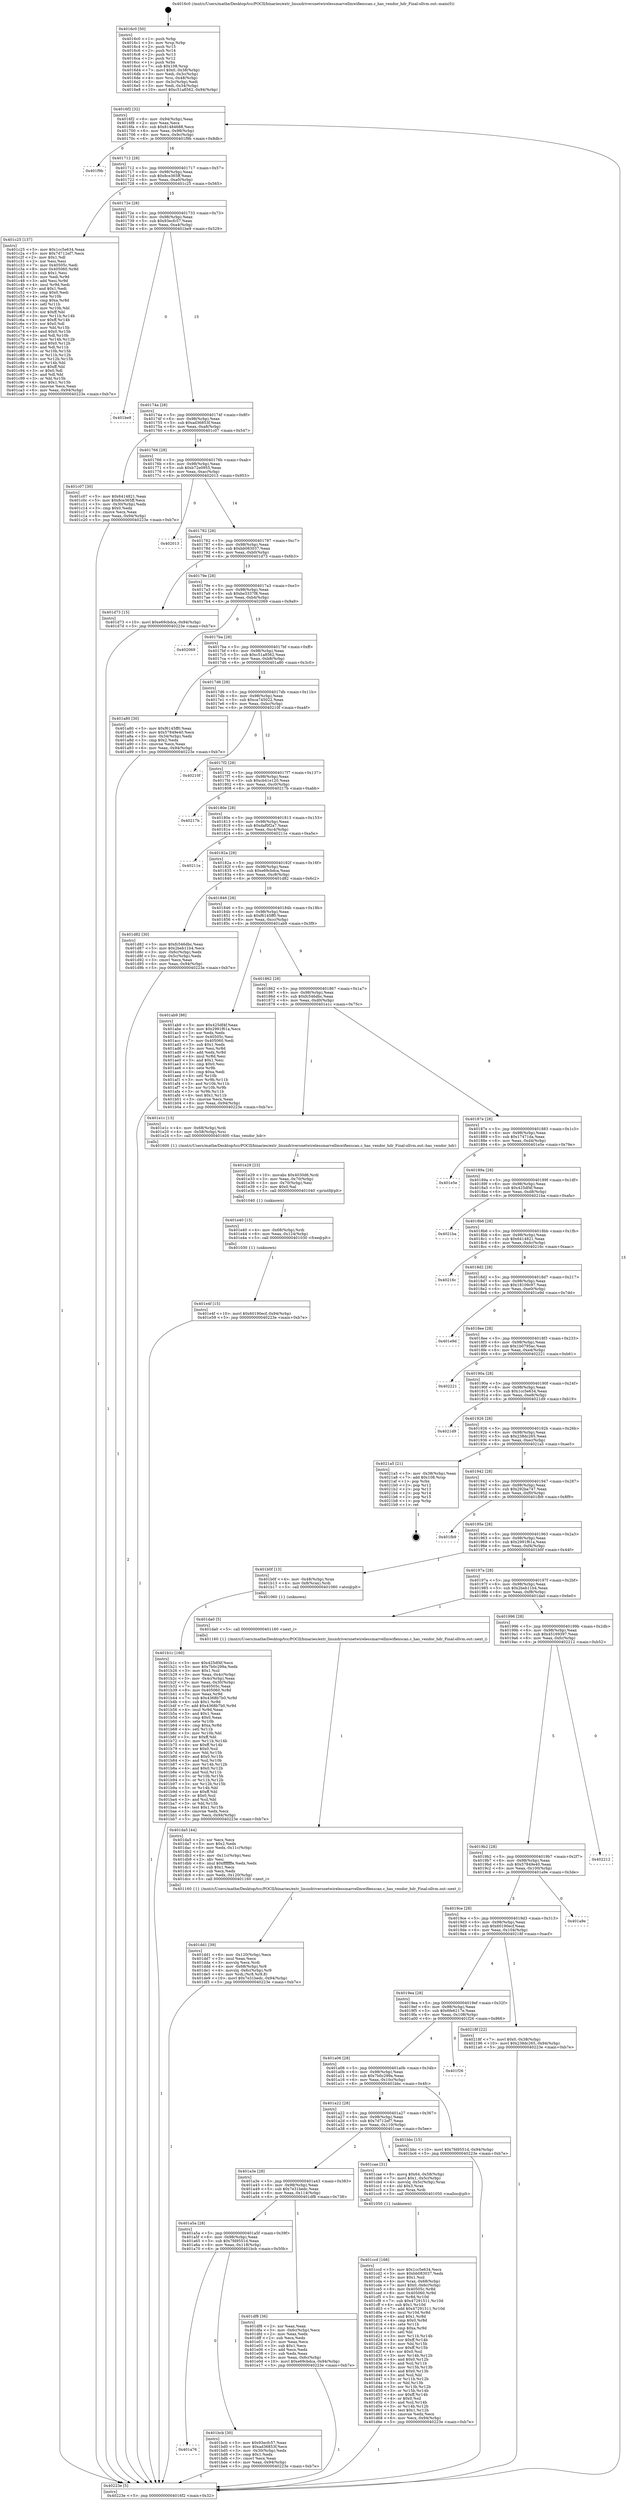 digraph "0x4016c0" {
  label = "0x4016c0 (/mnt/c/Users/mathe/Desktop/tcc/POCII/binaries/extr_linuxdriversnetwirelessmarvellmwifiexscan.c_has_vendor_hdr_Final-ollvm.out::main(0))"
  labelloc = "t"
  node[shape=record]

  Entry [label="",width=0.3,height=0.3,shape=circle,fillcolor=black,style=filled]
  "0x4016f2" [label="{
     0x4016f2 [32]\l
     | [instrs]\l
     &nbsp;&nbsp;0x4016f2 \<+6\>: mov -0x94(%rbp),%eax\l
     &nbsp;&nbsp;0x4016f8 \<+2\>: mov %eax,%ecx\l
     &nbsp;&nbsp;0x4016fa \<+6\>: sub $0x81484688,%ecx\l
     &nbsp;&nbsp;0x401700 \<+6\>: mov %eax,-0x98(%rbp)\l
     &nbsp;&nbsp;0x401706 \<+6\>: mov %ecx,-0x9c(%rbp)\l
     &nbsp;&nbsp;0x40170c \<+6\>: je 0000000000401f9b \<main+0x8db\>\l
  }"]
  "0x401f9b" [label="{
     0x401f9b\l
  }", style=dashed]
  "0x401712" [label="{
     0x401712 [28]\l
     | [instrs]\l
     &nbsp;&nbsp;0x401712 \<+5\>: jmp 0000000000401717 \<main+0x57\>\l
     &nbsp;&nbsp;0x401717 \<+6\>: mov -0x98(%rbp),%eax\l
     &nbsp;&nbsp;0x40171d \<+5\>: sub $0x8ce365ff,%eax\l
     &nbsp;&nbsp;0x401722 \<+6\>: mov %eax,-0xa0(%rbp)\l
     &nbsp;&nbsp;0x401728 \<+6\>: je 0000000000401c25 \<main+0x565\>\l
  }"]
  Exit [label="",width=0.3,height=0.3,shape=circle,fillcolor=black,style=filled,peripheries=2]
  "0x401c25" [label="{
     0x401c25 [137]\l
     | [instrs]\l
     &nbsp;&nbsp;0x401c25 \<+5\>: mov $0x1cc5e634,%eax\l
     &nbsp;&nbsp;0x401c2a \<+5\>: mov $0x7d712ef7,%ecx\l
     &nbsp;&nbsp;0x401c2f \<+2\>: mov $0x1,%dl\l
     &nbsp;&nbsp;0x401c31 \<+2\>: xor %esi,%esi\l
     &nbsp;&nbsp;0x401c33 \<+7\>: mov 0x40505c,%edi\l
     &nbsp;&nbsp;0x401c3a \<+8\>: mov 0x405060,%r8d\l
     &nbsp;&nbsp;0x401c42 \<+3\>: sub $0x1,%esi\l
     &nbsp;&nbsp;0x401c45 \<+3\>: mov %edi,%r9d\l
     &nbsp;&nbsp;0x401c48 \<+3\>: add %esi,%r9d\l
     &nbsp;&nbsp;0x401c4b \<+4\>: imul %r9d,%edi\l
     &nbsp;&nbsp;0x401c4f \<+3\>: and $0x1,%edi\l
     &nbsp;&nbsp;0x401c52 \<+3\>: cmp $0x0,%edi\l
     &nbsp;&nbsp;0x401c55 \<+4\>: sete %r10b\l
     &nbsp;&nbsp;0x401c59 \<+4\>: cmp $0xa,%r8d\l
     &nbsp;&nbsp;0x401c5d \<+4\>: setl %r11b\l
     &nbsp;&nbsp;0x401c61 \<+3\>: mov %r10b,%bl\l
     &nbsp;&nbsp;0x401c64 \<+3\>: xor $0xff,%bl\l
     &nbsp;&nbsp;0x401c67 \<+3\>: mov %r11b,%r14b\l
     &nbsp;&nbsp;0x401c6a \<+4\>: xor $0xff,%r14b\l
     &nbsp;&nbsp;0x401c6e \<+3\>: xor $0x0,%dl\l
     &nbsp;&nbsp;0x401c71 \<+3\>: mov %bl,%r15b\l
     &nbsp;&nbsp;0x401c74 \<+4\>: and $0x0,%r15b\l
     &nbsp;&nbsp;0x401c78 \<+3\>: and %dl,%r10b\l
     &nbsp;&nbsp;0x401c7b \<+3\>: mov %r14b,%r12b\l
     &nbsp;&nbsp;0x401c7e \<+4\>: and $0x0,%r12b\l
     &nbsp;&nbsp;0x401c82 \<+3\>: and %dl,%r11b\l
     &nbsp;&nbsp;0x401c85 \<+3\>: or %r10b,%r15b\l
     &nbsp;&nbsp;0x401c88 \<+3\>: or %r11b,%r12b\l
     &nbsp;&nbsp;0x401c8b \<+3\>: xor %r12b,%r15b\l
     &nbsp;&nbsp;0x401c8e \<+3\>: or %r14b,%bl\l
     &nbsp;&nbsp;0x401c91 \<+3\>: xor $0xff,%bl\l
     &nbsp;&nbsp;0x401c94 \<+3\>: or $0x0,%dl\l
     &nbsp;&nbsp;0x401c97 \<+2\>: and %dl,%bl\l
     &nbsp;&nbsp;0x401c99 \<+3\>: or %bl,%r15b\l
     &nbsp;&nbsp;0x401c9c \<+4\>: test $0x1,%r15b\l
     &nbsp;&nbsp;0x401ca0 \<+3\>: cmovne %ecx,%eax\l
     &nbsp;&nbsp;0x401ca3 \<+6\>: mov %eax,-0x94(%rbp)\l
     &nbsp;&nbsp;0x401ca9 \<+5\>: jmp 000000000040223e \<main+0xb7e\>\l
  }"]
  "0x40172e" [label="{
     0x40172e [28]\l
     | [instrs]\l
     &nbsp;&nbsp;0x40172e \<+5\>: jmp 0000000000401733 \<main+0x73\>\l
     &nbsp;&nbsp;0x401733 \<+6\>: mov -0x98(%rbp),%eax\l
     &nbsp;&nbsp;0x401739 \<+5\>: sub $0x93ecfc57,%eax\l
     &nbsp;&nbsp;0x40173e \<+6\>: mov %eax,-0xa4(%rbp)\l
     &nbsp;&nbsp;0x401744 \<+6\>: je 0000000000401be9 \<main+0x529\>\l
  }"]
  "0x401e4f" [label="{
     0x401e4f [15]\l
     | [instrs]\l
     &nbsp;&nbsp;0x401e4f \<+10\>: movl $0x60190ecf,-0x94(%rbp)\l
     &nbsp;&nbsp;0x401e59 \<+5\>: jmp 000000000040223e \<main+0xb7e\>\l
  }"]
  "0x401be9" [label="{
     0x401be9\l
  }", style=dashed]
  "0x40174a" [label="{
     0x40174a [28]\l
     | [instrs]\l
     &nbsp;&nbsp;0x40174a \<+5\>: jmp 000000000040174f \<main+0x8f\>\l
     &nbsp;&nbsp;0x40174f \<+6\>: mov -0x98(%rbp),%eax\l
     &nbsp;&nbsp;0x401755 \<+5\>: sub $0xad36853f,%eax\l
     &nbsp;&nbsp;0x40175a \<+6\>: mov %eax,-0xa8(%rbp)\l
     &nbsp;&nbsp;0x401760 \<+6\>: je 0000000000401c07 \<main+0x547\>\l
  }"]
  "0x401e40" [label="{
     0x401e40 [15]\l
     | [instrs]\l
     &nbsp;&nbsp;0x401e40 \<+4\>: mov -0x68(%rbp),%rdi\l
     &nbsp;&nbsp;0x401e44 \<+6\>: mov %eax,-0x124(%rbp)\l
     &nbsp;&nbsp;0x401e4a \<+5\>: call 0000000000401030 \<free@plt\>\l
     | [calls]\l
     &nbsp;&nbsp;0x401030 \{1\} (unknown)\l
  }"]
  "0x401c07" [label="{
     0x401c07 [30]\l
     | [instrs]\l
     &nbsp;&nbsp;0x401c07 \<+5\>: mov $0x6414821,%eax\l
     &nbsp;&nbsp;0x401c0c \<+5\>: mov $0x8ce365ff,%ecx\l
     &nbsp;&nbsp;0x401c11 \<+3\>: mov -0x30(%rbp),%edx\l
     &nbsp;&nbsp;0x401c14 \<+3\>: cmp $0x0,%edx\l
     &nbsp;&nbsp;0x401c17 \<+3\>: cmove %ecx,%eax\l
     &nbsp;&nbsp;0x401c1a \<+6\>: mov %eax,-0x94(%rbp)\l
     &nbsp;&nbsp;0x401c20 \<+5\>: jmp 000000000040223e \<main+0xb7e\>\l
  }"]
  "0x401766" [label="{
     0x401766 [28]\l
     | [instrs]\l
     &nbsp;&nbsp;0x401766 \<+5\>: jmp 000000000040176b \<main+0xab\>\l
     &nbsp;&nbsp;0x40176b \<+6\>: mov -0x98(%rbp),%eax\l
     &nbsp;&nbsp;0x401771 \<+5\>: sub $0xb72e0955,%eax\l
     &nbsp;&nbsp;0x401776 \<+6\>: mov %eax,-0xac(%rbp)\l
     &nbsp;&nbsp;0x40177c \<+6\>: je 0000000000402013 \<main+0x953\>\l
  }"]
  "0x401e29" [label="{
     0x401e29 [23]\l
     | [instrs]\l
     &nbsp;&nbsp;0x401e29 \<+10\>: movabs $0x4030d6,%rdi\l
     &nbsp;&nbsp;0x401e33 \<+3\>: mov %eax,-0x70(%rbp)\l
     &nbsp;&nbsp;0x401e36 \<+3\>: mov -0x70(%rbp),%esi\l
     &nbsp;&nbsp;0x401e39 \<+2\>: mov $0x0,%al\l
     &nbsp;&nbsp;0x401e3b \<+5\>: call 0000000000401040 \<printf@plt\>\l
     | [calls]\l
     &nbsp;&nbsp;0x401040 \{1\} (unknown)\l
  }"]
  "0x402013" [label="{
     0x402013\l
  }", style=dashed]
  "0x401782" [label="{
     0x401782 [28]\l
     | [instrs]\l
     &nbsp;&nbsp;0x401782 \<+5\>: jmp 0000000000401787 \<main+0xc7\>\l
     &nbsp;&nbsp;0x401787 \<+6\>: mov -0x98(%rbp),%eax\l
     &nbsp;&nbsp;0x40178d \<+5\>: sub $0xbb083037,%eax\l
     &nbsp;&nbsp;0x401792 \<+6\>: mov %eax,-0xb0(%rbp)\l
     &nbsp;&nbsp;0x401798 \<+6\>: je 0000000000401d73 \<main+0x6b3\>\l
  }"]
  "0x401dd1" [label="{
     0x401dd1 [39]\l
     | [instrs]\l
     &nbsp;&nbsp;0x401dd1 \<+6\>: mov -0x120(%rbp),%ecx\l
     &nbsp;&nbsp;0x401dd7 \<+3\>: imul %eax,%ecx\l
     &nbsp;&nbsp;0x401dda \<+3\>: movslq %ecx,%rdi\l
     &nbsp;&nbsp;0x401ddd \<+4\>: mov -0x68(%rbp),%r8\l
     &nbsp;&nbsp;0x401de1 \<+4\>: movslq -0x6c(%rbp),%r9\l
     &nbsp;&nbsp;0x401de5 \<+4\>: mov %rdi,(%r8,%r9,8)\l
     &nbsp;&nbsp;0x401de9 \<+10\>: movl $0x7e31bedc,-0x94(%rbp)\l
     &nbsp;&nbsp;0x401df3 \<+5\>: jmp 000000000040223e \<main+0xb7e\>\l
  }"]
  "0x401d73" [label="{
     0x401d73 [15]\l
     | [instrs]\l
     &nbsp;&nbsp;0x401d73 \<+10\>: movl $0xe69cbdca,-0x94(%rbp)\l
     &nbsp;&nbsp;0x401d7d \<+5\>: jmp 000000000040223e \<main+0xb7e\>\l
  }"]
  "0x40179e" [label="{
     0x40179e [28]\l
     | [instrs]\l
     &nbsp;&nbsp;0x40179e \<+5\>: jmp 00000000004017a3 \<main+0xe3\>\l
     &nbsp;&nbsp;0x4017a3 \<+6\>: mov -0x98(%rbp),%eax\l
     &nbsp;&nbsp;0x4017a9 \<+5\>: sub $0xbe3337f8,%eax\l
     &nbsp;&nbsp;0x4017ae \<+6\>: mov %eax,-0xb4(%rbp)\l
     &nbsp;&nbsp;0x4017b4 \<+6\>: je 0000000000402069 \<main+0x9a9\>\l
  }"]
  "0x401da5" [label="{
     0x401da5 [44]\l
     | [instrs]\l
     &nbsp;&nbsp;0x401da5 \<+2\>: xor %ecx,%ecx\l
     &nbsp;&nbsp;0x401da7 \<+5\>: mov $0x2,%edx\l
     &nbsp;&nbsp;0x401dac \<+6\>: mov %edx,-0x11c(%rbp)\l
     &nbsp;&nbsp;0x401db2 \<+1\>: cltd\l
     &nbsp;&nbsp;0x401db3 \<+6\>: mov -0x11c(%rbp),%esi\l
     &nbsp;&nbsp;0x401db9 \<+2\>: idiv %esi\l
     &nbsp;&nbsp;0x401dbb \<+6\>: imul $0xfffffffe,%edx,%edx\l
     &nbsp;&nbsp;0x401dc1 \<+3\>: sub $0x1,%ecx\l
     &nbsp;&nbsp;0x401dc4 \<+2\>: sub %ecx,%edx\l
     &nbsp;&nbsp;0x401dc6 \<+6\>: mov %edx,-0x120(%rbp)\l
     &nbsp;&nbsp;0x401dcc \<+5\>: call 0000000000401160 \<next_i\>\l
     | [calls]\l
     &nbsp;&nbsp;0x401160 \{1\} (/mnt/c/Users/mathe/Desktop/tcc/POCII/binaries/extr_linuxdriversnetwirelessmarvellmwifiexscan.c_has_vendor_hdr_Final-ollvm.out::next_i)\l
  }"]
  "0x402069" [label="{
     0x402069\l
  }", style=dashed]
  "0x4017ba" [label="{
     0x4017ba [28]\l
     | [instrs]\l
     &nbsp;&nbsp;0x4017ba \<+5\>: jmp 00000000004017bf \<main+0xff\>\l
     &nbsp;&nbsp;0x4017bf \<+6\>: mov -0x98(%rbp),%eax\l
     &nbsp;&nbsp;0x4017c5 \<+5\>: sub $0xc51a8562,%eax\l
     &nbsp;&nbsp;0x4017ca \<+6\>: mov %eax,-0xb8(%rbp)\l
     &nbsp;&nbsp;0x4017d0 \<+6\>: je 0000000000401a80 \<main+0x3c0\>\l
  }"]
  "0x401ccd" [label="{
     0x401ccd [166]\l
     | [instrs]\l
     &nbsp;&nbsp;0x401ccd \<+5\>: mov $0x1cc5e634,%ecx\l
     &nbsp;&nbsp;0x401cd2 \<+5\>: mov $0xbb083037,%edx\l
     &nbsp;&nbsp;0x401cd7 \<+3\>: mov $0x1,%sil\l
     &nbsp;&nbsp;0x401cda \<+4\>: mov %rax,-0x68(%rbp)\l
     &nbsp;&nbsp;0x401cde \<+7\>: movl $0x0,-0x6c(%rbp)\l
     &nbsp;&nbsp;0x401ce5 \<+8\>: mov 0x40505c,%r8d\l
     &nbsp;&nbsp;0x401ced \<+8\>: mov 0x405060,%r9d\l
     &nbsp;&nbsp;0x401cf5 \<+3\>: mov %r8d,%r10d\l
     &nbsp;&nbsp;0x401cf8 \<+7\>: sub $0x47291511,%r10d\l
     &nbsp;&nbsp;0x401cff \<+4\>: sub $0x1,%r10d\l
     &nbsp;&nbsp;0x401d03 \<+7\>: add $0x47291511,%r10d\l
     &nbsp;&nbsp;0x401d0a \<+4\>: imul %r10d,%r8d\l
     &nbsp;&nbsp;0x401d0e \<+4\>: and $0x1,%r8d\l
     &nbsp;&nbsp;0x401d12 \<+4\>: cmp $0x0,%r8d\l
     &nbsp;&nbsp;0x401d16 \<+4\>: sete %r11b\l
     &nbsp;&nbsp;0x401d1a \<+4\>: cmp $0xa,%r9d\l
     &nbsp;&nbsp;0x401d1e \<+3\>: setl %bl\l
     &nbsp;&nbsp;0x401d21 \<+3\>: mov %r11b,%r14b\l
     &nbsp;&nbsp;0x401d24 \<+4\>: xor $0xff,%r14b\l
     &nbsp;&nbsp;0x401d28 \<+3\>: mov %bl,%r15b\l
     &nbsp;&nbsp;0x401d2b \<+4\>: xor $0xff,%r15b\l
     &nbsp;&nbsp;0x401d2f \<+4\>: xor $0x0,%sil\l
     &nbsp;&nbsp;0x401d33 \<+3\>: mov %r14b,%r12b\l
     &nbsp;&nbsp;0x401d36 \<+4\>: and $0x0,%r12b\l
     &nbsp;&nbsp;0x401d3a \<+3\>: and %sil,%r11b\l
     &nbsp;&nbsp;0x401d3d \<+3\>: mov %r15b,%r13b\l
     &nbsp;&nbsp;0x401d40 \<+4\>: and $0x0,%r13b\l
     &nbsp;&nbsp;0x401d44 \<+3\>: and %sil,%bl\l
     &nbsp;&nbsp;0x401d47 \<+3\>: or %r11b,%r12b\l
     &nbsp;&nbsp;0x401d4a \<+3\>: or %bl,%r13b\l
     &nbsp;&nbsp;0x401d4d \<+3\>: xor %r13b,%r12b\l
     &nbsp;&nbsp;0x401d50 \<+3\>: or %r15b,%r14b\l
     &nbsp;&nbsp;0x401d53 \<+4\>: xor $0xff,%r14b\l
     &nbsp;&nbsp;0x401d57 \<+4\>: or $0x0,%sil\l
     &nbsp;&nbsp;0x401d5b \<+3\>: and %sil,%r14b\l
     &nbsp;&nbsp;0x401d5e \<+3\>: or %r14b,%r12b\l
     &nbsp;&nbsp;0x401d61 \<+4\>: test $0x1,%r12b\l
     &nbsp;&nbsp;0x401d65 \<+3\>: cmovne %edx,%ecx\l
     &nbsp;&nbsp;0x401d68 \<+6\>: mov %ecx,-0x94(%rbp)\l
     &nbsp;&nbsp;0x401d6e \<+5\>: jmp 000000000040223e \<main+0xb7e\>\l
  }"]
  "0x401a80" [label="{
     0x401a80 [30]\l
     | [instrs]\l
     &nbsp;&nbsp;0x401a80 \<+5\>: mov $0xf6145ff0,%eax\l
     &nbsp;&nbsp;0x401a85 \<+5\>: mov $0x57849e40,%ecx\l
     &nbsp;&nbsp;0x401a8a \<+3\>: mov -0x34(%rbp),%edx\l
     &nbsp;&nbsp;0x401a8d \<+3\>: cmp $0x2,%edx\l
     &nbsp;&nbsp;0x401a90 \<+3\>: cmovne %ecx,%eax\l
     &nbsp;&nbsp;0x401a93 \<+6\>: mov %eax,-0x94(%rbp)\l
     &nbsp;&nbsp;0x401a99 \<+5\>: jmp 000000000040223e \<main+0xb7e\>\l
  }"]
  "0x4017d6" [label="{
     0x4017d6 [28]\l
     | [instrs]\l
     &nbsp;&nbsp;0x4017d6 \<+5\>: jmp 00000000004017db \<main+0x11b\>\l
     &nbsp;&nbsp;0x4017db \<+6\>: mov -0x98(%rbp),%eax\l
     &nbsp;&nbsp;0x4017e1 \<+5\>: sub $0xca745022,%eax\l
     &nbsp;&nbsp;0x4017e6 \<+6\>: mov %eax,-0xbc(%rbp)\l
     &nbsp;&nbsp;0x4017ec \<+6\>: je 000000000040210f \<main+0xa4f\>\l
  }"]
  "0x40223e" [label="{
     0x40223e [5]\l
     | [instrs]\l
     &nbsp;&nbsp;0x40223e \<+5\>: jmp 00000000004016f2 \<main+0x32\>\l
  }"]
  "0x4016c0" [label="{
     0x4016c0 [50]\l
     | [instrs]\l
     &nbsp;&nbsp;0x4016c0 \<+1\>: push %rbp\l
     &nbsp;&nbsp;0x4016c1 \<+3\>: mov %rsp,%rbp\l
     &nbsp;&nbsp;0x4016c4 \<+2\>: push %r15\l
     &nbsp;&nbsp;0x4016c6 \<+2\>: push %r14\l
     &nbsp;&nbsp;0x4016c8 \<+2\>: push %r13\l
     &nbsp;&nbsp;0x4016ca \<+2\>: push %r12\l
     &nbsp;&nbsp;0x4016cc \<+1\>: push %rbx\l
     &nbsp;&nbsp;0x4016cd \<+7\>: sub $0x108,%rsp\l
     &nbsp;&nbsp;0x4016d4 \<+7\>: movl $0x0,-0x38(%rbp)\l
     &nbsp;&nbsp;0x4016db \<+3\>: mov %edi,-0x3c(%rbp)\l
     &nbsp;&nbsp;0x4016de \<+4\>: mov %rsi,-0x48(%rbp)\l
     &nbsp;&nbsp;0x4016e2 \<+3\>: mov -0x3c(%rbp),%edi\l
     &nbsp;&nbsp;0x4016e5 \<+3\>: mov %edi,-0x34(%rbp)\l
     &nbsp;&nbsp;0x4016e8 \<+10\>: movl $0xc51a8562,-0x94(%rbp)\l
  }"]
  "0x401a76" [label="{
     0x401a76\l
  }", style=dashed]
  "0x40210f" [label="{
     0x40210f\l
  }", style=dashed]
  "0x4017f2" [label="{
     0x4017f2 [28]\l
     | [instrs]\l
     &nbsp;&nbsp;0x4017f2 \<+5\>: jmp 00000000004017f7 \<main+0x137\>\l
     &nbsp;&nbsp;0x4017f7 \<+6\>: mov -0x98(%rbp),%eax\l
     &nbsp;&nbsp;0x4017fd \<+5\>: sub $0xcb41e120,%eax\l
     &nbsp;&nbsp;0x401802 \<+6\>: mov %eax,-0xc0(%rbp)\l
     &nbsp;&nbsp;0x401808 \<+6\>: je 000000000040217b \<main+0xabb\>\l
  }"]
  "0x401bcb" [label="{
     0x401bcb [30]\l
     | [instrs]\l
     &nbsp;&nbsp;0x401bcb \<+5\>: mov $0x93ecfc57,%eax\l
     &nbsp;&nbsp;0x401bd0 \<+5\>: mov $0xad36853f,%ecx\l
     &nbsp;&nbsp;0x401bd5 \<+3\>: mov -0x30(%rbp),%edx\l
     &nbsp;&nbsp;0x401bd8 \<+3\>: cmp $0x1,%edx\l
     &nbsp;&nbsp;0x401bdb \<+3\>: cmovl %ecx,%eax\l
     &nbsp;&nbsp;0x401bde \<+6\>: mov %eax,-0x94(%rbp)\l
     &nbsp;&nbsp;0x401be4 \<+5\>: jmp 000000000040223e \<main+0xb7e\>\l
  }"]
  "0x40217b" [label="{
     0x40217b\l
  }", style=dashed]
  "0x40180e" [label="{
     0x40180e [28]\l
     | [instrs]\l
     &nbsp;&nbsp;0x40180e \<+5\>: jmp 0000000000401813 \<main+0x153\>\l
     &nbsp;&nbsp;0x401813 \<+6\>: mov -0x98(%rbp),%eax\l
     &nbsp;&nbsp;0x401819 \<+5\>: sub $0xdaf0f2a7,%eax\l
     &nbsp;&nbsp;0x40181e \<+6\>: mov %eax,-0xc4(%rbp)\l
     &nbsp;&nbsp;0x401824 \<+6\>: je 000000000040211e \<main+0xa5e\>\l
  }"]
  "0x401a5a" [label="{
     0x401a5a [28]\l
     | [instrs]\l
     &nbsp;&nbsp;0x401a5a \<+5\>: jmp 0000000000401a5f \<main+0x39f\>\l
     &nbsp;&nbsp;0x401a5f \<+6\>: mov -0x98(%rbp),%eax\l
     &nbsp;&nbsp;0x401a65 \<+5\>: sub $0x7fd9551d,%eax\l
     &nbsp;&nbsp;0x401a6a \<+6\>: mov %eax,-0x118(%rbp)\l
     &nbsp;&nbsp;0x401a70 \<+6\>: je 0000000000401bcb \<main+0x50b\>\l
  }"]
  "0x40211e" [label="{
     0x40211e\l
  }", style=dashed]
  "0x40182a" [label="{
     0x40182a [28]\l
     | [instrs]\l
     &nbsp;&nbsp;0x40182a \<+5\>: jmp 000000000040182f \<main+0x16f\>\l
     &nbsp;&nbsp;0x40182f \<+6\>: mov -0x98(%rbp),%eax\l
     &nbsp;&nbsp;0x401835 \<+5\>: sub $0xe69cbdca,%eax\l
     &nbsp;&nbsp;0x40183a \<+6\>: mov %eax,-0xc8(%rbp)\l
     &nbsp;&nbsp;0x401840 \<+6\>: je 0000000000401d82 \<main+0x6c2\>\l
  }"]
  "0x401df8" [label="{
     0x401df8 [36]\l
     | [instrs]\l
     &nbsp;&nbsp;0x401df8 \<+2\>: xor %eax,%eax\l
     &nbsp;&nbsp;0x401dfa \<+3\>: mov -0x6c(%rbp),%ecx\l
     &nbsp;&nbsp;0x401dfd \<+2\>: mov %eax,%edx\l
     &nbsp;&nbsp;0x401dff \<+2\>: sub %ecx,%edx\l
     &nbsp;&nbsp;0x401e01 \<+2\>: mov %eax,%ecx\l
     &nbsp;&nbsp;0x401e03 \<+3\>: sub $0x1,%ecx\l
     &nbsp;&nbsp;0x401e06 \<+2\>: add %ecx,%edx\l
     &nbsp;&nbsp;0x401e08 \<+2\>: sub %edx,%eax\l
     &nbsp;&nbsp;0x401e0a \<+3\>: mov %eax,-0x6c(%rbp)\l
     &nbsp;&nbsp;0x401e0d \<+10\>: movl $0xe69cbdca,-0x94(%rbp)\l
     &nbsp;&nbsp;0x401e17 \<+5\>: jmp 000000000040223e \<main+0xb7e\>\l
  }"]
  "0x401d82" [label="{
     0x401d82 [30]\l
     | [instrs]\l
     &nbsp;&nbsp;0x401d82 \<+5\>: mov $0xfc546dbc,%eax\l
     &nbsp;&nbsp;0x401d87 \<+5\>: mov $0x2beb11b4,%ecx\l
     &nbsp;&nbsp;0x401d8c \<+3\>: mov -0x6c(%rbp),%edx\l
     &nbsp;&nbsp;0x401d8f \<+3\>: cmp -0x5c(%rbp),%edx\l
     &nbsp;&nbsp;0x401d92 \<+3\>: cmovl %ecx,%eax\l
     &nbsp;&nbsp;0x401d95 \<+6\>: mov %eax,-0x94(%rbp)\l
     &nbsp;&nbsp;0x401d9b \<+5\>: jmp 000000000040223e \<main+0xb7e\>\l
  }"]
  "0x401846" [label="{
     0x401846 [28]\l
     | [instrs]\l
     &nbsp;&nbsp;0x401846 \<+5\>: jmp 000000000040184b \<main+0x18b\>\l
     &nbsp;&nbsp;0x40184b \<+6\>: mov -0x98(%rbp),%eax\l
     &nbsp;&nbsp;0x401851 \<+5\>: sub $0xf6145ff0,%eax\l
     &nbsp;&nbsp;0x401856 \<+6\>: mov %eax,-0xcc(%rbp)\l
     &nbsp;&nbsp;0x40185c \<+6\>: je 0000000000401ab9 \<main+0x3f9\>\l
  }"]
  "0x401a3e" [label="{
     0x401a3e [28]\l
     | [instrs]\l
     &nbsp;&nbsp;0x401a3e \<+5\>: jmp 0000000000401a43 \<main+0x383\>\l
     &nbsp;&nbsp;0x401a43 \<+6\>: mov -0x98(%rbp),%eax\l
     &nbsp;&nbsp;0x401a49 \<+5\>: sub $0x7e31bedc,%eax\l
     &nbsp;&nbsp;0x401a4e \<+6\>: mov %eax,-0x114(%rbp)\l
     &nbsp;&nbsp;0x401a54 \<+6\>: je 0000000000401df8 \<main+0x738\>\l
  }"]
  "0x401ab9" [label="{
     0x401ab9 [86]\l
     | [instrs]\l
     &nbsp;&nbsp;0x401ab9 \<+5\>: mov $0x425df4f,%eax\l
     &nbsp;&nbsp;0x401abe \<+5\>: mov $0x2991f61a,%ecx\l
     &nbsp;&nbsp;0x401ac3 \<+2\>: xor %edx,%edx\l
     &nbsp;&nbsp;0x401ac5 \<+7\>: mov 0x40505c,%esi\l
     &nbsp;&nbsp;0x401acc \<+7\>: mov 0x405060,%edi\l
     &nbsp;&nbsp;0x401ad3 \<+3\>: sub $0x1,%edx\l
     &nbsp;&nbsp;0x401ad6 \<+3\>: mov %esi,%r8d\l
     &nbsp;&nbsp;0x401ad9 \<+3\>: add %edx,%r8d\l
     &nbsp;&nbsp;0x401adc \<+4\>: imul %r8d,%esi\l
     &nbsp;&nbsp;0x401ae0 \<+3\>: and $0x1,%esi\l
     &nbsp;&nbsp;0x401ae3 \<+3\>: cmp $0x0,%esi\l
     &nbsp;&nbsp;0x401ae6 \<+4\>: sete %r9b\l
     &nbsp;&nbsp;0x401aea \<+3\>: cmp $0xa,%edi\l
     &nbsp;&nbsp;0x401aed \<+4\>: setl %r10b\l
     &nbsp;&nbsp;0x401af1 \<+3\>: mov %r9b,%r11b\l
     &nbsp;&nbsp;0x401af4 \<+3\>: and %r10b,%r11b\l
     &nbsp;&nbsp;0x401af7 \<+3\>: xor %r10b,%r9b\l
     &nbsp;&nbsp;0x401afa \<+3\>: or %r9b,%r11b\l
     &nbsp;&nbsp;0x401afd \<+4\>: test $0x1,%r11b\l
     &nbsp;&nbsp;0x401b01 \<+3\>: cmovne %ecx,%eax\l
     &nbsp;&nbsp;0x401b04 \<+6\>: mov %eax,-0x94(%rbp)\l
     &nbsp;&nbsp;0x401b0a \<+5\>: jmp 000000000040223e \<main+0xb7e\>\l
  }"]
  "0x401862" [label="{
     0x401862 [28]\l
     | [instrs]\l
     &nbsp;&nbsp;0x401862 \<+5\>: jmp 0000000000401867 \<main+0x1a7\>\l
     &nbsp;&nbsp;0x401867 \<+6\>: mov -0x98(%rbp),%eax\l
     &nbsp;&nbsp;0x40186d \<+5\>: sub $0xfc546dbc,%eax\l
     &nbsp;&nbsp;0x401872 \<+6\>: mov %eax,-0xd0(%rbp)\l
     &nbsp;&nbsp;0x401878 \<+6\>: je 0000000000401e1c \<main+0x75c\>\l
  }"]
  "0x401cae" [label="{
     0x401cae [31]\l
     | [instrs]\l
     &nbsp;&nbsp;0x401cae \<+8\>: movq $0x64,-0x58(%rbp)\l
     &nbsp;&nbsp;0x401cb6 \<+7\>: movl $0x1,-0x5c(%rbp)\l
     &nbsp;&nbsp;0x401cbd \<+4\>: movslq -0x5c(%rbp),%rax\l
     &nbsp;&nbsp;0x401cc1 \<+4\>: shl $0x3,%rax\l
     &nbsp;&nbsp;0x401cc5 \<+3\>: mov %rax,%rdi\l
     &nbsp;&nbsp;0x401cc8 \<+5\>: call 0000000000401050 \<malloc@plt\>\l
     | [calls]\l
     &nbsp;&nbsp;0x401050 \{1\} (unknown)\l
  }"]
  "0x401e1c" [label="{
     0x401e1c [13]\l
     | [instrs]\l
     &nbsp;&nbsp;0x401e1c \<+4\>: mov -0x68(%rbp),%rdi\l
     &nbsp;&nbsp;0x401e20 \<+4\>: mov -0x58(%rbp),%rsi\l
     &nbsp;&nbsp;0x401e24 \<+5\>: call 0000000000401600 \<has_vendor_hdr\>\l
     | [calls]\l
     &nbsp;&nbsp;0x401600 \{1\} (/mnt/c/Users/mathe/Desktop/tcc/POCII/binaries/extr_linuxdriversnetwirelessmarvellmwifiexscan.c_has_vendor_hdr_Final-ollvm.out::has_vendor_hdr)\l
  }"]
  "0x40187e" [label="{
     0x40187e [28]\l
     | [instrs]\l
     &nbsp;&nbsp;0x40187e \<+5\>: jmp 0000000000401883 \<main+0x1c3\>\l
     &nbsp;&nbsp;0x401883 \<+6\>: mov -0x98(%rbp),%eax\l
     &nbsp;&nbsp;0x401889 \<+5\>: sub $0x17471da,%eax\l
     &nbsp;&nbsp;0x40188e \<+6\>: mov %eax,-0xd4(%rbp)\l
     &nbsp;&nbsp;0x401894 \<+6\>: je 0000000000401e5e \<main+0x79e\>\l
  }"]
  "0x401a22" [label="{
     0x401a22 [28]\l
     | [instrs]\l
     &nbsp;&nbsp;0x401a22 \<+5\>: jmp 0000000000401a27 \<main+0x367\>\l
     &nbsp;&nbsp;0x401a27 \<+6\>: mov -0x98(%rbp),%eax\l
     &nbsp;&nbsp;0x401a2d \<+5\>: sub $0x7d712ef7,%eax\l
     &nbsp;&nbsp;0x401a32 \<+6\>: mov %eax,-0x110(%rbp)\l
     &nbsp;&nbsp;0x401a38 \<+6\>: je 0000000000401cae \<main+0x5ee\>\l
  }"]
  "0x401e5e" [label="{
     0x401e5e\l
  }", style=dashed]
  "0x40189a" [label="{
     0x40189a [28]\l
     | [instrs]\l
     &nbsp;&nbsp;0x40189a \<+5\>: jmp 000000000040189f \<main+0x1df\>\l
     &nbsp;&nbsp;0x40189f \<+6\>: mov -0x98(%rbp),%eax\l
     &nbsp;&nbsp;0x4018a5 \<+5\>: sub $0x425df4f,%eax\l
     &nbsp;&nbsp;0x4018aa \<+6\>: mov %eax,-0xd8(%rbp)\l
     &nbsp;&nbsp;0x4018b0 \<+6\>: je 00000000004021ba \<main+0xafa\>\l
  }"]
  "0x401bbc" [label="{
     0x401bbc [15]\l
     | [instrs]\l
     &nbsp;&nbsp;0x401bbc \<+10\>: movl $0x7fd9551d,-0x94(%rbp)\l
     &nbsp;&nbsp;0x401bc6 \<+5\>: jmp 000000000040223e \<main+0xb7e\>\l
  }"]
  "0x4021ba" [label="{
     0x4021ba\l
  }", style=dashed]
  "0x4018b6" [label="{
     0x4018b6 [28]\l
     | [instrs]\l
     &nbsp;&nbsp;0x4018b6 \<+5\>: jmp 00000000004018bb \<main+0x1fb\>\l
     &nbsp;&nbsp;0x4018bb \<+6\>: mov -0x98(%rbp),%eax\l
     &nbsp;&nbsp;0x4018c1 \<+5\>: sub $0x6414821,%eax\l
     &nbsp;&nbsp;0x4018c6 \<+6\>: mov %eax,-0xdc(%rbp)\l
     &nbsp;&nbsp;0x4018cc \<+6\>: je 000000000040216c \<main+0xaac\>\l
  }"]
  "0x401a06" [label="{
     0x401a06 [28]\l
     | [instrs]\l
     &nbsp;&nbsp;0x401a06 \<+5\>: jmp 0000000000401a0b \<main+0x34b\>\l
     &nbsp;&nbsp;0x401a0b \<+6\>: mov -0x98(%rbp),%eax\l
     &nbsp;&nbsp;0x401a11 \<+5\>: sub $0x7b0c299a,%eax\l
     &nbsp;&nbsp;0x401a16 \<+6\>: mov %eax,-0x10c(%rbp)\l
     &nbsp;&nbsp;0x401a1c \<+6\>: je 0000000000401bbc \<main+0x4fc\>\l
  }"]
  "0x40216c" [label="{
     0x40216c\l
  }", style=dashed]
  "0x4018d2" [label="{
     0x4018d2 [28]\l
     | [instrs]\l
     &nbsp;&nbsp;0x4018d2 \<+5\>: jmp 00000000004018d7 \<main+0x217\>\l
     &nbsp;&nbsp;0x4018d7 \<+6\>: mov -0x98(%rbp),%eax\l
     &nbsp;&nbsp;0x4018dd \<+5\>: sub $0x18109c97,%eax\l
     &nbsp;&nbsp;0x4018e2 \<+6\>: mov %eax,-0xe0(%rbp)\l
     &nbsp;&nbsp;0x4018e8 \<+6\>: je 0000000000401e9d \<main+0x7dd\>\l
  }"]
  "0x401f26" [label="{
     0x401f26\l
  }", style=dashed]
  "0x401e9d" [label="{
     0x401e9d\l
  }", style=dashed]
  "0x4018ee" [label="{
     0x4018ee [28]\l
     | [instrs]\l
     &nbsp;&nbsp;0x4018ee \<+5\>: jmp 00000000004018f3 \<main+0x233\>\l
     &nbsp;&nbsp;0x4018f3 \<+6\>: mov -0x98(%rbp),%eax\l
     &nbsp;&nbsp;0x4018f9 \<+5\>: sub $0x1b0795ac,%eax\l
     &nbsp;&nbsp;0x4018fe \<+6\>: mov %eax,-0xe4(%rbp)\l
     &nbsp;&nbsp;0x401904 \<+6\>: je 0000000000402221 \<main+0xb61\>\l
  }"]
  "0x4019ea" [label="{
     0x4019ea [28]\l
     | [instrs]\l
     &nbsp;&nbsp;0x4019ea \<+5\>: jmp 00000000004019ef \<main+0x32f\>\l
     &nbsp;&nbsp;0x4019ef \<+6\>: mov -0x98(%rbp),%eax\l
     &nbsp;&nbsp;0x4019f5 \<+5\>: sub $0x6fe6217e,%eax\l
     &nbsp;&nbsp;0x4019fa \<+6\>: mov %eax,-0x108(%rbp)\l
     &nbsp;&nbsp;0x401a00 \<+6\>: je 0000000000401f26 \<main+0x866\>\l
  }"]
  "0x402221" [label="{
     0x402221\l
  }", style=dashed]
  "0x40190a" [label="{
     0x40190a [28]\l
     | [instrs]\l
     &nbsp;&nbsp;0x40190a \<+5\>: jmp 000000000040190f \<main+0x24f\>\l
     &nbsp;&nbsp;0x40190f \<+6\>: mov -0x98(%rbp),%eax\l
     &nbsp;&nbsp;0x401915 \<+5\>: sub $0x1cc5e634,%eax\l
     &nbsp;&nbsp;0x40191a \<+6\>: mov %eax,-0xe8(%rbp)\l
     &nbsp;&nbsp;0x401920 \<+6\>: je 00000000004021d9 \<main+0xb19\>\l
  }"]
  "0x40218f" [label="{
     0x40218f [22]\l
     | [instrs]\l
     &nbsp;&nbsp;0x40218f \<+7\>: movl $0x0,-0x38(%rbp)\l
     &nbsp;&nbsp;0x402196 \<+10\>: movl $0x238dc265,-0x94(%rbp)\l
     &nbsp;&nbsp;0x4021a0 \<+5\>: jmp 000000000040223e \<main+0xb7e\>\l
  }"]
  "0x4021d9" [label="{
     0x4021d9\l
  }", style=dashed]
  "0x401926" [label="{
     0x401926 [28]\l
     | [instrs]\l
     &nbsp;&nbsp;0x401926 \<+5\>: jmp 000000000040192b \<main+0x26b\>\l
     &nbsp;&nbsp;0x40192b \<+6\>: mov -0x98(%rbp),%eax\l
     &nbsp;&nbsp;0x401931 \<+5\>: sub $0x238dc265,%eax\l
     &nbsp;&nbsp;0x401936 \<+6\>: mov %eax,-0xec(%rbp)\l
     &nbsp;&nbsp;0x40193c \<+6\>: je 00000000004021a5 \<main+0xae5\>\l
  }"]
  "0x4019ce" [label="{
     0x4019ce [28]\l
     | [instrs]\l
     &nbsp;&nbsp;0x4019ce \<+5\>: jmp 00000000004019d3 \<main+0x313\>\l
     &nbsp;&nbsp;0x4019d3 \<+6\>: mov -0x98(%rbp),%eax\l
     &nbsp;&nbsp;0x4019d9 \<+5\>: sub $0x60190ecf,%eax\l
     &nbsp;&nbsp;0x4019de \<+6\>: mov %eax,-0x104(%rbp)\l
     &nbsp;&nbsp;0x4019e4 \<+6\>: je 000000000040218f \<main+0xacf\>\l
  }"]
  "0x4021a5" [label="{
     0x4021a5 [21]\l
     | [instrs]\l
     &nbsp;&nbsp;0x4021a5 \<+3\>: mov -0x38(%rbp),%eax\l
     &nbsp;&nbsp;0x4021a8 \<+7\>: add $0x108,%rsp\l
     &nbsp;&nbsp;0x4021af \<+1\>: pop %rbx\l
     &nbsp;&nbsp;0x4021b0 \<+2\>: pop %r12\l
     &nbsp;&nbsp;0x4021b2 \<+2\>: pop %r13\l
     &nbsp;&nbsp;0x4021b4 \<+2\>: pop %r14\l
     &nbsp;&nbsp;0x4021b6 \<+2\>: pop %r15\l
     &nbsp;&nbsp;0x4021b8 \<+1\>: pop %rbp\l
     &nbsp;&nbsp;0x4021b9 \<+1\>: ret\l
  }"]
  "0x401942" [label="{
     0x401942 [28]\l
     | [instrs]\l
     &nbsp;&nbsp;0x401942 \<+5\>: jmp 0000000000401947 \<main+0x287\>\l
     &nbsp;&nbsp;0x401947 \<+6\>: mov -0x98(%rbp),%eax\l
     &nbsp;&nbsp;0x40194d \<+5\>: sub $0x292ba747,%eax\l
     &nbsp;&nbsp;0x401952 \<+6\>: mov %eax,-0xf0(%rbp)\l
     &nbsp;&nbsp;0x401958 \<+6\>: je 0000000000401fb9 \<main+0x8f9\>\l
  }"]
  "0x401a9e" [label="{
     0x401a9e\l
  }", style=dashed]
  "0x401fb9" [label="{
     0x401fb9\l
  }", style=dashed]
  "0x40195e" [label="{
     0x40195e [28]\l
     | [instrs]\l
     &nbsp;&nbsp;0x40195e \<+5\>: jmp 0000000000401963 \<main+0x2a3\>\l
     &nbsp;&nbsp;0x401963 \<+6\>: mov -0x98(%rbp),%eax\l
     &nbsp;&nbsp;0x401969 \<+5\>: sub $0x2991f61a,%eax\l
     &nbsp;&nbsp;0x40196e \<+6\>: mov %eax,-0xf4(%rbp)\l
     &nbsp;&nbsp;0x401974 \<+6\>: je 0000000000401b0f \<main+0x44f\>\l
  }"]
  "0x4019b2" [label="{
     0x4019b2 [28]\l
     | [instrs]\l
     &nbsp;&nbsp;0x4019b2 \<+5\>: jmp 00000000004019b7 \<main+0x2f7\>\l
     &nbsp;&nbsp;0x4019b7 \<+6\>: mov -0x98(%rbp),%eax\l
     &nbsp;&nbsp;0x4019bd \<+5\>: sub $0x57849e40,%eax\l
     &nbsp;&nbsp;0x4019c2 \<+6\>: mov %eax,-0x100(%rbp)\l
     &nbsp;&nbsp;0x4019c8 \<+6\>: je 0000000000401a9e \<main+0x3de\>\l
  }"]
  "0x401b0f" [label="{
     0x401b0f [13]\l
     | [instrs]\l
     &nbsp;&nbsp;0x401b0f \<+4\>: mov -0x48(%rbp),%rax\l
     &nbsp;&nbsp;0x401b13 \<+4\>: mov 0x8(%rax),%rdi\l
     &nbsp;&nbsp;0x401b17 \<+5\>: call 0000000000401060 \<atoi@plt\>\l
     | [calls]\l
     &nbsp;&nbsp;0x401060 \{1\} (unknown)\l
  }"]
  "0x40197a" [label="{
     0x40197a [28]\l
     | [instrs]\l
     &nbsp;&nbsp;0x40197a \<+5\>: jmp 000000000040197f \<main+0x2bf\>\l
     &nbsp;&nbsp;0x40197f \<+6\>: mov -0x98(%rbp),%eax\l
     &nbsp;&nbsp;0x401985 \<+5\>: sub $0x2beb11b4,%eax\l
     &nbsp;&nbsp;0x40198a \<+6\>: mov %eax,-0xf8(%rbp)\l
     &nbsp;&nbsp;0x401990 \<+6\>: je 0000000000401da0 \<main+0x6e0\>\l
  }"]
  "0x401b1c" [label="{
     0x401b1c [160]\l
     | [instrs]\l
     &nbsp;&nbsp;0x401b1c \<+5\>: mov $0x425df4f,%ecx\l
     &nbsp;&nbsp;0x401b21 \<+5\>: mov $0x7b0c299a,%edx\l
     &nbsp;&nbsp;0x401b26 \<+3\>: mov $0x1,%sil\l
     &nbsp;&nbsp;0x401b29 \<+3\>: mov %eax,-0x4c(%rbp)\l
     &nbsp;&nbsp;0x401b2c \<+3\>: mov -0x4c(%rbp),%eax\l
     &nbsp;&nbsp;0x401b2f \<+3\>: mov %eax,-0x30(%rbp)\l
     &nbsp;&nbsp;0x401b32 \<+7\>: mov 0x40505c,%eax\l
     &nbsp;&nbsp;0x401b39 \<+8\>: mov 0x405060,%r8d\l
     &nbsp;&nbsp;0x401b41 \<+3\>: mov %eax,%r9d\l
     &nbsp;&nbsp;0x401b44 \<+7\>: sub $0x4368b7b0,%r9d\l
     &nbsp;&nbsp;0x401b4b \<+4\>: sub $0x1,%r9d\l
     &nbsp;&nbsp;0x401b4f \<+7\>: add $0x4368b7b0,%r9d\l
     &nbsp;&nbsp;0x401b56 \<+4\>: imul %r9d,%eax\l
     &nbsp;&nbsp;0x401b5a \<+3\>: and $0x1,%eax\l
     &nbsp;&nbsp;0x401b5d \<+3\>: cmp $0x0,%eax\l
     &nbsp;&nbsp;0x401b60 \<+4\>: sete %r10b\l
     &nbsp;&nbsp;0x401b64 \<+4\>: cmp $0xa,%r8d\l
     &nbsp;&nbsp;0x401b68 \<+4\>: setl %r11b\l
     &nbsp;&nbsp;0x401b6c \<+3\>: mov %r10b,%bl\l
     &nbsp;&nbsp;0x401b6f \<+3\>: xor $0xff,%bl\l
     &nbsp;&nbsp;0x401b72 \<+3\>: mov %r11b,%r14b\l
     &nbsp;&nbsp;0x401b75 \<+4\>: xor $0xff,%r14b\l
     &nbsp;&nbsp;0x401b79 \<+4\>: xor $0x0,%sil\l
     &nbsp;&nbsp;0x401b7d \<+3\>: mov %bl,%r15b\l
     &nbsp;&nbsp;0x401b80 \<+4\>: and $0x0,%r15b\l
     &nbsp;&nbsp;0x401b84 \<+3\>: and %sil,%r10b\l
     &nbsp;&nbsp;0x401b87 \<+3\>: mov %r14b,%r12b\l
     &nbsp;&nbsp;0x401b8a \<+4\>: and $0x0,%r12b\l
     &nbsp;&nbsp;0x401b8e \<+3\>: and %sil,%r11b\l
     &nbsp;&nbsp;0x401b91 \<+3\>: or %r10b,%r15b\l
     &nbsp;&nbsp;0x401b94 \<+3\>: or %r11b,%r12b\l
     &nbsp;&nbsp;0x401b97 \<+3\>: xor %r12b,%r15b\l
     &nbsp;&nbsp;0x401b9a \<+3\>: or %r14b,%bl\l
     &nbsp;&nbsp;0x401b9d \<+3\>: xor $0xff,%bl\l
     &nbsp;&nbsp;0x401ba0 \<+4\>: or $0x0,%sil\l
     &nbsp;&nbsp;0x401ba4 \<+3\>: and %sil,%bl\l
     &nbsp;&nbsp;0x401ba7 \<+3\>: or %bl,%r15b\l
     &nbsp;&nbsp;0x401baa \<+4\>: test $0x1,%r15b\l
     &nbsp;&nbsp;0x401bae \<+3\>: cmovne %edx,%ecx\l
     &nbsp;&nbsp;0x401bb1 \<+6\>: mov %ecx,-0x94(%rbp)\l
     &nbsp;&nbsp;0x401bb7 \<+5\>: jmp 000000000040223e \<main+0xb7e\>\l
  }"]
  "0x402212" [label="{
     0x402212\l
  }", style=dashed]
  "0x401da0" [label="{
     0x401da0 [5]\l
     | [instrs]\l
     &nbsp;&nbsp;0x401da0 \<+5\>: call 0000000000401160 \<next_i\>\l
     | [calls]\l
     &nbsp;&nbsp;0x401160 \{1\} (/mnt/c/Users/mathe/Desktop/tcc/POCII/binaries/extr_linuxdriversnetwirelessmarvellmwifiexscan.c_has_vendor_hdr_Final-ollvm.out::next_i)\l
  }"]
  "0x401996" [label="{
     0x401996 [28]\l
     | [instrs]\l
     &nbsp;&nbsp;0x401996 \<+5\>: jmp 000000000040199b \<main+0x2db\>\l
     &nbsp;&nbsp;0x40199b \<+6\>: mov -0x98(%rbp),%eax\l
     &nbsp;&nbsp;0x4019a1 \<+5\>: sub $0x45169397,%eax\l
     &nbsp;&nbsp;0x4019a6 \<+6\>: mov %eax,-0xfc(%rbp)\l
     &nbsp;&nbsp;0x4019ac \<+6\>: je 0000000000402212 \<main+0xb52\>\l
  }"]
  Entry -> "0x4016c0" [label=" 1"]
  "0x4016f2" -> "0x401f9b" [label=" 0"]
  "0x4016f2" -> "0x401712" [label=" 16"]
  "0x4021a5" -> Exit [label=" 1"]
  "0x401712" -> "0x401c25" [label=" 1"]
  "0x401712" -> "0x40172e" [label=" 15"]
  "0x40218f" -> "0x40223e" [label=" 1"]
  "0x40172e" -> "0x401be9" [label=" 0"]
  "0x40172e" -> "0x40174a" [label=" 15"]
  "0x401e4f" -> "0x40223e" [label=" 1"]
  "0x40174a" -> "0x401c07" [label=" 1"]
  "0x40174a" -> "0x401766" [label=" 14"]
  "0x401e40" -> "0x401e4f" [label=" 1"]
  "0x401766" -> "0x402013" [label=" 0"]
  "0x401766" -> "0x401782" [label=" 14"]
  "0x401e29" -> "0x401e40" [label=" 1"]
  "0x401782" -> "0x401d73" [label=" 1"]
  "0x401782" -> "0x40179e" [label=" 13"]
  "0x401e1c" -> "0x401e29" [label=" 1"]
  "0x40179e" -> "0x402069" [label=" 0"]
  "0x40179e" -> "0x4017ba" [label=" 13"]
  "0x401df8" -> "0x40223e" [label=" 1"]
  "0x4017ba" -> "0x401a80" [label=" 1"]
  "0x4017ba" -> "0x4017d6" [label=" 12"]
  "0x401a80" -> "0x40223e" [label=" 1"]
  "0x4016c0" -> "0x4016f2" [label=" 1"]
  "0x40223e" -> "0x4016f2" [label=" 15"]
  "0x401dd1" -> "0x40223e" [label=" 1"]
  "0x4017d6" -> "0x40210f" [label=" 0"]
  "0x4017d6" -> "0x4017f2" [label=" 12"]
  "0x401da5" -> "0x401dd1" [label=" 1"]
  "0x4017f2" -> "0x40217b" [label=" 0"]
  "0x4017f2" -> "0x40180e" [label=" 12"]
  "0x401da0" -> "0x401da5" [label=" 1"]
  "0x40180e" -> "0x40211e" [label=" 0"]
  "0x40180e" -> "0x40182a" [label=" 12"]
  "0x401d73" -> "0x40223e" [label=" 1"]
  "0x40182a" -> "0x401d82" [label=" 2"]
  "0x40182a" -> "0x401846" [label=" 10"]
  "0x401ccd" -> "0x40223e" [label=" 1"]
  "0x401846" -> "0x401ab9" [label=" 1"]
  "0x401846" -> "0x401862" [label=" 9"]
  "0x401ab9" -> "0x40223e" [label=" 1"]
  "0x401c25" -> "0x40223e" [label=" 1"]
  "0x401862" -> "0x401e1c" [label=" 1"]
  "0x401862" -> "0x40187e" [label=" 8"]
  "0x401c07" -> "0x40223e" [label=" 1"]
  "0x40187e" -> "0x401e5e" [label=" 0"]
  "0x40187e" -> "0x40189a" [label=" 8"]
  "0x401a5a" -> "0x401a76" [label=" 0"]
  "0x40189a" -> "0x4021ba" [label=" 0"]
  "0x40189a" -> "0x4018b6" [label=" 8"]
  "0x401a5a" -> "0x401bcb" [label=" 1"]
  "0x4018b6" -> "0x40216c" [label=" 0"]
  "0x4018b6" -> "0x4018d2" [label=" 8"]
  "0x401a3e" -> "0x401a5a" [label=" 1"]
  "0x4018d2" -> "0x401e9d" [label=" 0"]
  "0x4018d2" -> "0x4018ee" [label=" 8"]
  "0x401a3e" -> "0x401df8" [label=" 1"]
  "0x4018ee" -> "0x402221" [label=" 0"]
  "0x4018ee" -> "0x40190a" [label=" 8"]
  "0x401a22" -> "0x401a3e" [label=" 2"]
  "0x40190a" -> "0x4021d9" [label=" 0"]
  "0x40190a" -> "0x401926" [label=" 8"]
  "0x401a22" -> "0x401cae" [label=" 1"]
  "0x401926" -> "0x4021a5" [label=" 1"]
  "0x401926" -> "0x401942" [label=" 7"]
  "0x401bbc" -> "0x40223e" [label=" 1"]
  "0x401942" -> "0x401fb9" [label=" 0"]
  "0x401942" -> "0x40195e" [label=" 7"]
  "0x401a06" -> "0x401a22" [label=" 3"]
  "0x40195e" -> "0x401b0f" [label=" 1"]
  "0x40195e" -> "0x40197a" [label=" 6"]
  "0x401b0f" -> "0x401b1c" [label=" 1"]
  "0x401b1c" -> "0x40223e" [label=" 1"]
  "0x401d82" -> "0x40223e" [label=" 2"]
  "0x40197a" -> "0x401da0" [label=" 1"]
  "0x40197a" -> "0x401996" [label=" 5"]
  "0x4019ea" -> "0x401a06" [label=" 4"]
  "0x401996" -> "0x402212" [label=" 0"]
  "0x401996" -> "0x4019b2" [label=" 5"]
  "0x401a06" -> "0x401bbc" [label=" 1"]
  "0x4019b2" -> "0x401a9e" [label=" 0"]
  "0x4019b2" -> "0x4019ce" [label=" 5"]
  "0x401bcb" -> "0x40223e" [label=" 1"]
  "0x4019ce" -> "0x40218f" [label=" 1"]
  "0x4019ce" -> "0x4019ea" [label=" 4"]
  "0x401cae" -> "0x401ccd" [label=" 1"]
  "0x4019ea" -> "0x401f26" [label=" 0"]
}
